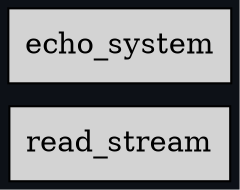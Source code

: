 digraph "" {
	"compound"="true";
	"splines"="spline";
	"rankdir"="LR";
	"bgcolor"="#0d1117";
	"fontname"="Helvetica";
	"nodesep"="0.15";
	edge ["penwidth"="2"];
	node ["shape"="box", "style"="filled"];
	"node_System(0)" ["label"="read_stream", "tooltip"="bevying::systems::stream::read_stream"]
	"node_System(1)" ["label"="echo_system", "tooltip"="bevying::app::echo_system"]
}
